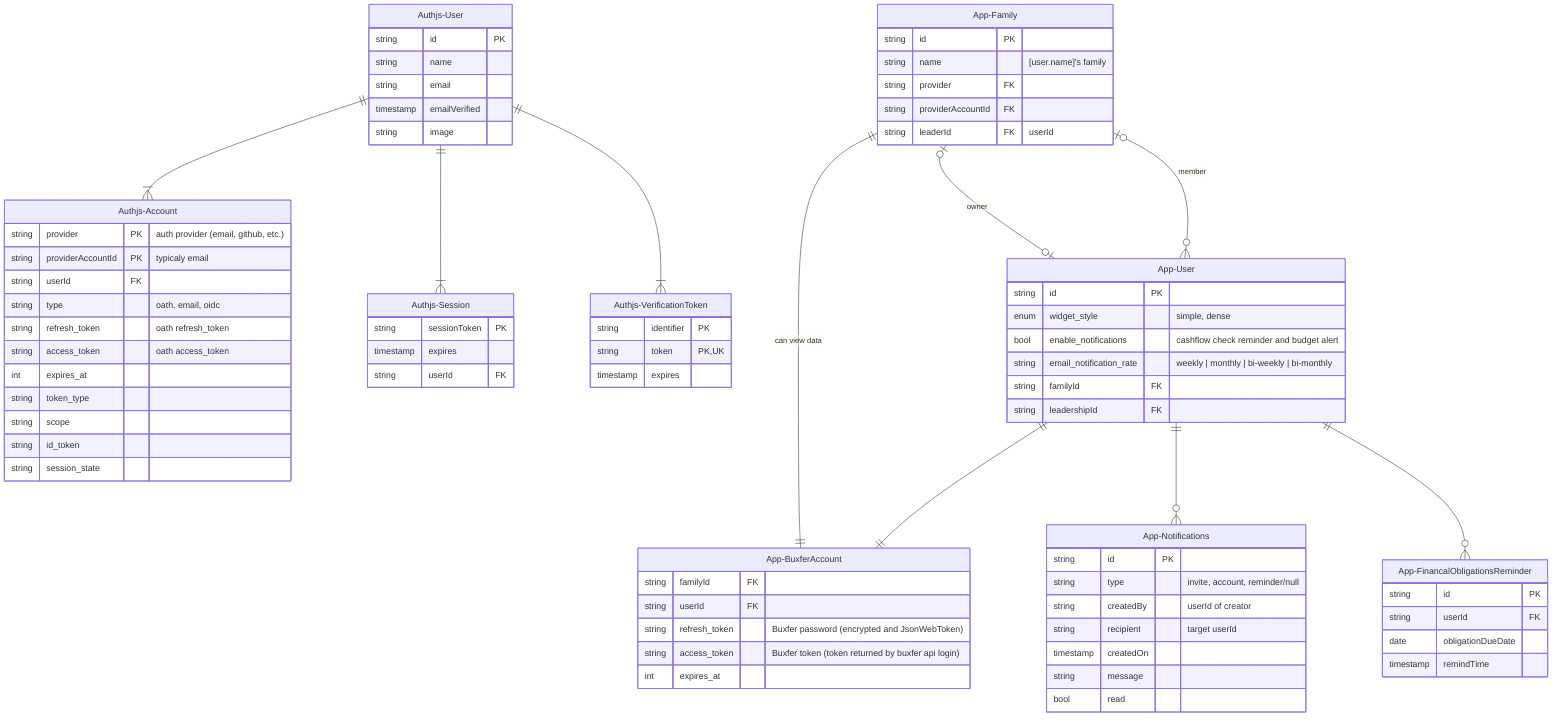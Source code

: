 erDiagram
    App-User ||--|| App-BuxferAccount : ""
    App-User ||--o{ App-Notifications : ""
    App-User ||--o{ App-FinancalObligationsReminder : ""
    App-Family ||--|| App-BuxferAccount : "can view data"
    App-Family |o--o| App-User : "owner"
    App-Family |o--o{ App-User : "member"
    Authjs-User ||--|{ Authjs-Account : ""
    Authjs-User ||--|{ Authjs-Session : ""
    Authjs-User ||--|{ Authjs-VerificationToken : ""

    Authjs-VerificationToken {
        string identifier PK
        string token PK, UK
        timestamp expires
    }

    Authjs-User {
        string id PK
        string name
        string email
        timestamp emailVerified
        string image
    }

    App-User {
        string id PK
        enum widget_style "simple, dense"
        bool enable_notifications "cashflow check reminder and budget alert"
        string email_notification_rate "weekly | monthly | bi-weekly | bi-monthly"
        string familyId FK
        string leadershipId FK
    }

    App-Notifications {
        string id PK
        string type "invite, account, reminder/null"
        string createdBy "userId of creator"
        string recipient "target userId"
        timestamp createdOn
        string message
        bool read
    }

    App-FinancalObligationsReminder {
        string id PK
        string userId FK
        date obligationDueDate
        timestamp remindTime
        
    }



    %% Family members are invite only.
    App-Family {
        string id PK
        string name "[user.name]'s family"
        string provider FK
        string providerAccountId FK
        string leaderId FK "userId"
    }

    %% for oath accounts and linking accounts (specifically Buxfer only)
    %% buxfer password - (encrypted and JsonWebToken)
    %% buxfer_token should be passed through as cookie to allow expiring
    %% on expire of buxfer_token use refresh_token (buxfer password) to relogin.
    Authjs-Account {
        string provider PK "auth provider (email, github, etc.)"
        string providerAccountId PK "typicaly email"
        string userId FK
        string type "oath, email, oidc"
        string refresh_token "oath refresh_token"
        string access_token "oath access_token"
        int expires_at
        string token_type
        string scope
        string id_token
        string session_state
    }

    Authjs-Session {
        string sessionToken PK
        timestamp expires
        string userId FK
    }

    App-BuxferAccount {
        string familyId FK
        string userId FK
        string refresh_token "Buxfer password (encrypted and JsonWebToken)"
        string access_token "Buxfer token (token returned by buxfer api login)"
        int expires_at
    }